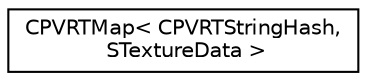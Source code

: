 digraph "Graphical Class Hierarchy"
{
  edge [fontname="Helvetica",fontsize="10",labelfontname="Helvetica",labelfontsize="10"];
  node [fontname="Helvetica",fontsize="10",shape=record];
  rankdir="LR";
  Node1 [label="CPVRTMap\< CPVRTStringHash,\l STextureData \>",height=0.2,width=0.4,color="black", fillcolor="white", style="filled",URL="$singleton_c_p_v_r_t_map.html"];
}
